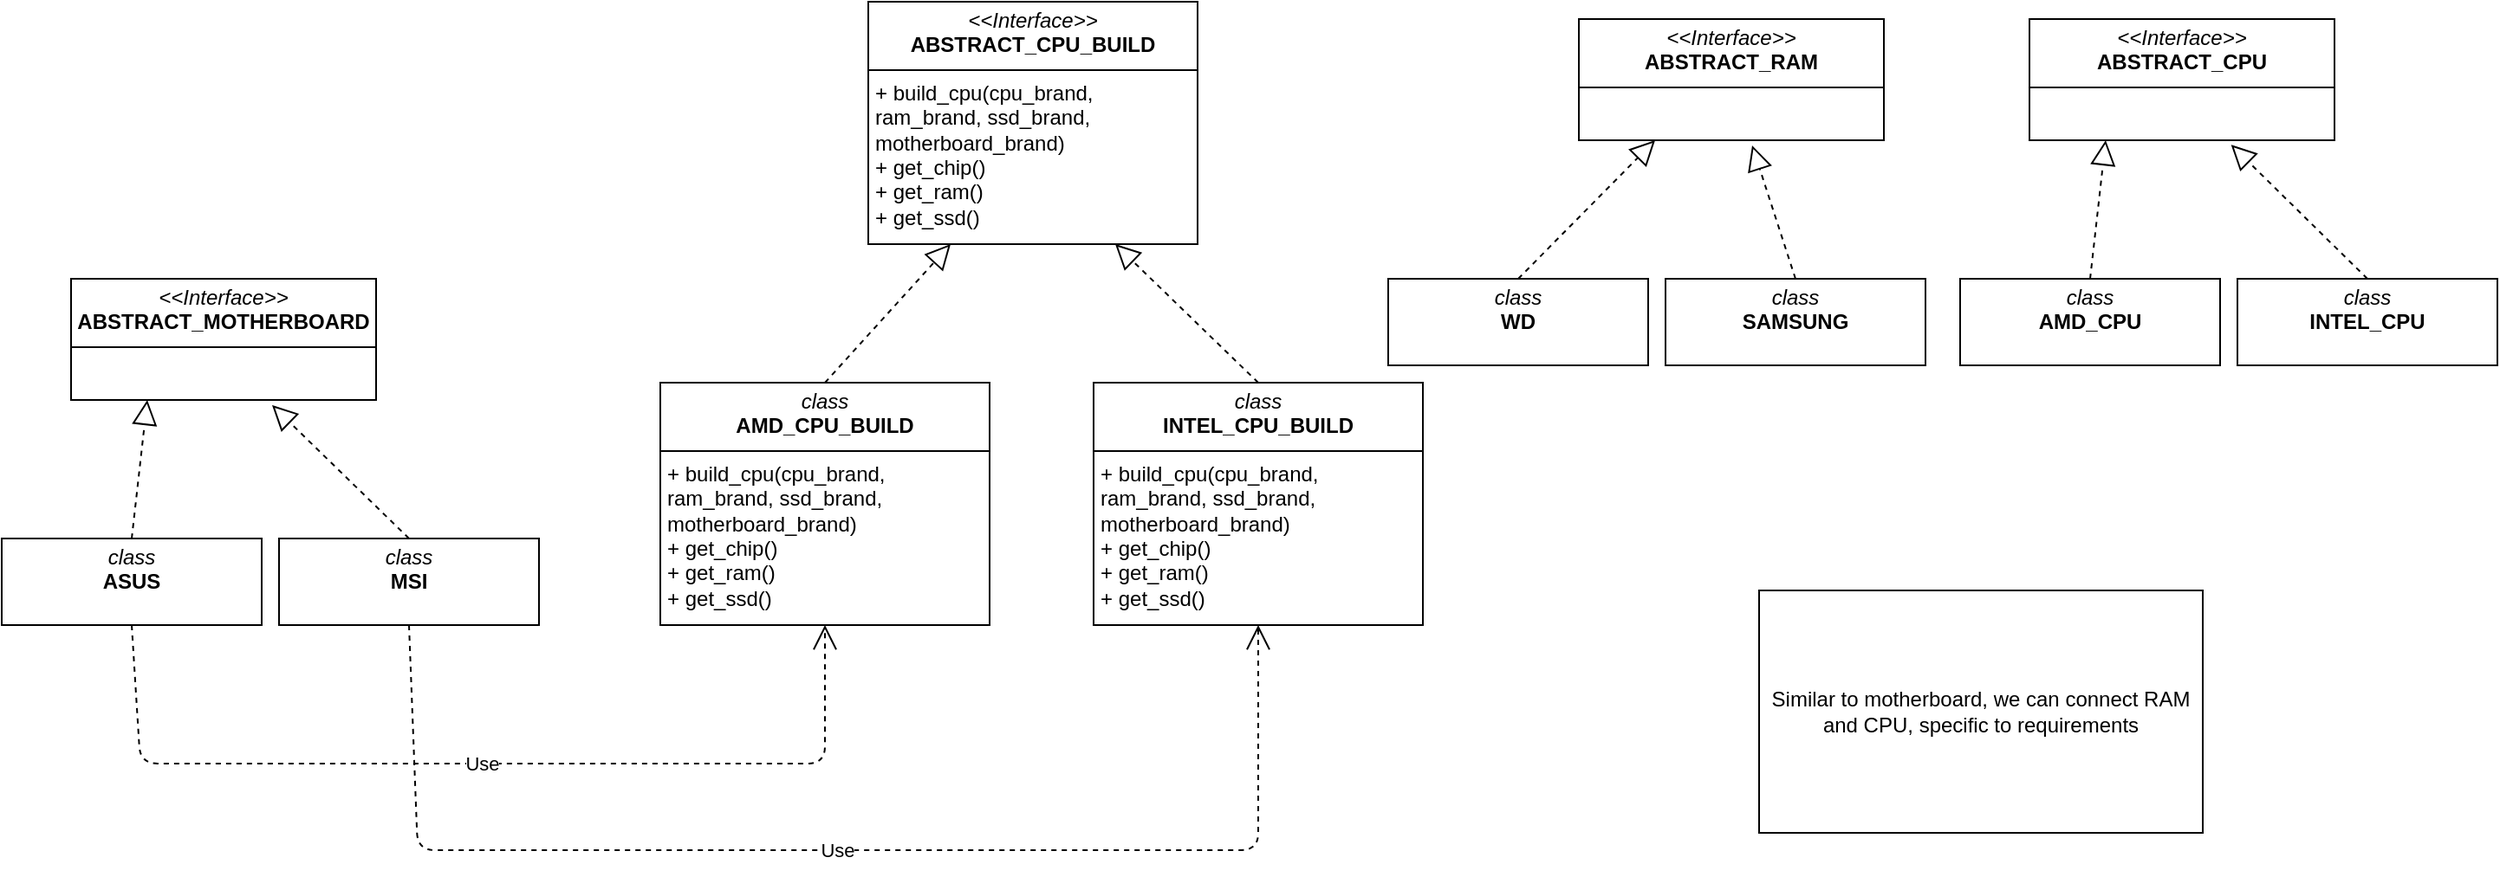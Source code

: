 <mxfile>
    <diagram id="PlHDF_t0ikf-jlP1dqKR" name="Page-1">
        <mxGraphModel dx="2070" dy="912" grid="1" gridSize="10" guides="1" tooltips="1" connect="1" arrows="1" fold="1" page="1" pageScale="1" pageWidth="827" pageHeight="1169" math="0" shadow="0">
            <root>
                <mxCell id="0"/>
                <mxCell id="1" parent="0"/>
                <mxCell id="8" value="&lt;p style=&quot;margin:0px;margin-top:4px;text-align:center;&quot;&gt;&lt;i&gt;&amp;lt;&amp;lt;Interface&amp;gt;&amp;gt;&lt;/i&gt;&lt;br&gt;&lt;b&gt;ABSTRACT_CPU_BUILD&lt;/b&gt;&lt;/p&gt;&lt;hr size=&quot;1&quot; style=&quot;border-style:solid;&quot;&gt;&lt;p style=&quot;margin:0px;margin-left:4px;&quot;&gt;+ build_cpu(cpu_brand, ram_brand, ssd_brand, motherboard_brand)&lt;/p&gt;&lt;p style=&quot;margin:0px;margin-left:4px;&quot;&gt;+ get_chip()&lt;/p&gt;&lt;p style=&quot;margin:0px;margin-left:4px;&quot;&gt;+ get_ram()&lt;/p&gt;&lt;p style=&quot;margin:0px;margin-left:4px;&quot;&gt;+ get_ssd()&lt;/p&gt;" style="verticalAlign=top;align=left;overflow=fill;html=1;whiteSpace=wrap;" vertex="1" parent="1">
                    <mxGeometry x="-160" y="70" width="190" height="140" as="geometry"/>
                </mxCell>
                <mxCell id="9" value="&lt;p style=&quot;margin:0px;margin-top:4px;text-align:center;&quot;&gt;&lt;i&gt;class&lt;/i&gt;&lt;br&gt;&lt;b&gt;AMD_CPU_BUILD&lt;/b&gt;&lt;/p&gt;&lt;hr size=&quot;1&quot; style=&quot;border-style:solid;&quot;&gt;&lt;p style=&quot;margin:0px;margin-left:4px;&quot;&gt;+ build_cpu(cpu_brand, ram_brand, ssd_brand, motherboard_brand)&lt;/p&gt;&lt;p style=&quot;margin:0px;margin-left:4px;&quot;&gt;+ get_chip()&lt;/p&gt;&lt;p style=&quot;margin:0px;margin-left:4px;&quot;&gt;+ get_ram()&lt;/p&gt;&lt;p style=&quot;margin:0px;margin-left:4px;&quot;&gt;+ get_ssd()&lt;/p&gt;" style="verticalAlign=top;align=left;overflow=fill;html=1;whiteSpace=wrap;" vertex="1" parent="1">
                    <mxGeometry x="-280" y="290" width="190" height="140" as="geometry"/>
                </mxCell>
                <mxCell id="10" value="&lt;p style=&quot;margin:0px;margin-top:4px;text-align:center;&quot;&gt;&lt;i&gt;class&lt;/i&gt;&lt;br&gt;&lt;b&gt;INTEL_CPU_BUILD&lt;/b&gt;&lt;/p&gt;&lt;hr size=&quot;1&quot; style=&quot;border-style:solid;&quot;&gt;&lt;p style=&quot;margin:0px;margin-left:4px;&quot;&gt;+ build_cpu(cpu_brand, ram_brand, ssd_brand, motherboard_brand)&lt;/p&gt;&lt;p style=&quot;margin:0px;margin-left:4px;&quot;&gt;+ get_chip()&lt;/p&gt;&lt;p style=&quot;margin:0px;margin-left:4px;&quot;&gt;+ get_ram()&lt;/p&gt;&lt;p style=&quot;margin:0px;margin-left:4px;&quot;&gt;+ get_ssd()&lt;/p&gt;" style="verticalAlign=top;align=left;overflow=fill;html=1;whiteSpace=wrap;" vertex="1" parent="1">
                    <mxGeometry x="-30" y="290" width="190" height="140" as="geometry"/>
                </mxCell>
                <mxCell id="11" value="" style="endArrow=block;dashed=1;endFill=0;endSize=12;html=1;entryX=0.25;entryY=1;entryDx=0;entryDy=0;exitX=0.5;exitY=0;exitDx=0;exitDy=0;" edge="1" parent="1" source="9" target="8">
                    <mxGeometry width="160" relative="1" as="geometry">
                        <mxPoint x="170" y="330" as="sourcePoint"/>
                        <mxPoint x="330" y="330" as="targetPoint"/>
                    </mxGeometry>
                </mxCell>
                <mxCell id="12" value="" style="endArrow=block;dashed=1;endFill=0;endSize=12;html=1;entryX=0.75;entryY=1;entryDx=0;entryDy=0;exitX=0.5;exitY=0;exitDx=0;exitDy=0;" edge="1" parent="1" source="10" target="8">
                    <mxGeometry width="160" relative="1" as="geometry">
                        <mxPoint x="-75" y="300" as="sourcePoint"/>
                        <mxPoint x="-55" y="220" as="targetPoint"/>
                    </mxGeometry>
                </mxCell>
                <mxCell id="13" value="&lt;p style=&quot;margin:0px;margin-top:4px;text-align:center;&quot;&gt;&lt;i&gt;&amp;lt;&amp;lt;Interface&amp;gt;&amp;gt;&lt;/i&gt;&lt;br&gt;&lt;b&gt;ABSTRACT_RAM&lt;/b&gt;&lt;/p&gt;&lt;hr size=&quot;1&quot; style=&quot;border-style:solid;&quot;&gt;&lt;p style=&quot;margin:0px;margin-left:4px;&quot;&gt;&lt;br&gt;&lt;/p&gt;" style="verticalAlign=top;align=left;overflow=fill;html=1;whiteSpace=wrap;" vertex="1" parent="1">
                    <mxGeometry x="250" y="80" width="176" height="70" as="geometry"/>
                </mxCell>
                <mxCell id="14" value="&lt;p style=&quot;margin:0px;margin-top:4px;text-align:center;&quot;&gt;&lt;i&gt;&amp;lt;&amp;lt;Interface&amp;gt;&amp;gt;&lt;/i&gt;&lt;br&gt;&lt;b&gt;ABSTRACT_CPU&lt;/b&gt;&lt;/p&gt;&lt;hr size=&quot;1&quot; style=&quot;border-style:solid;&quot;&gt;&lt;p style=&quot;margin:0px;margin-left:4px;&quot;&gt;&lt;br&gt;&lt;/p&gt;" style="verticalAlign=top;align=left;overflow=fill;html=1;whiteSpace=wrap;" vertex="1" parent="1">
                    <mxGeometry x="510" y="80" width="176" height="70" as="geometry"/>
                </mxCell>
                <mxCell id="15" value="&lt;p style=&quot;margin:0px;margin-top:4px;text-align:center;&quot;&gt;&lt;i&gt;&amp;lt;&amp;lt;Interface&amp;gt;&amp;gt;&lt;/i&gt;&lt;br&gt;&lt;b&gt;ABSTRACT_MOTHERBOARD&lt;/b&gt;&lt;/p&gt;&lt;hr size=&quot;1&quot; style=&quot;border-style:solid;&quot;&gt;&lt;p style=&quot;margin:0px;margin-left:4px;&quot;&gt;&lt;br&gt;&lt;/p&gt;" style="verticalAlign=top;align=left;overflow=fill;html=1;whiteSpace=wrap;" vertex="1" parent="1">
                    <mxGeometry x="-620" y="230" width="176" height="70" as="geometry"/>
                </mxCell>
                <mxCell id="16" value="&lt;p style=&quot;margin:0px;margin-top:4px;text-align:center;&quot;&gt;&lt;i&gt;class&lt;/i&gt;&lt;br&gt;&lt;b&gt;AMD_CPU&lt;/b&gt;&lt;/p&gt;" style="verticalAlign=top;align=left;overflow=fill;html=1;whiteSpace=wrap;" vertex="1" parent="1">
                    <mxGeometry x="470" y="230" width="150" height="50" as="geometry"/>
                </mxCell>
                <mxCell id="17" value="&lt;p style=&quot;margin:0px;margin-top:4px;text-align:center;&quot;&gt;&lt;i&gt;class&lt;/i&gt;&lt;br&gt;&lt;b&gt;INTEL_CPU&lt;/b&gt;&lt;/p&gt;" style="verticalAlign=top;align=left;overflow=fill;html=1;whiteSpace=wrap;" vertex="1" parent="1">
                    <mxGeometry x="630" y="230" width="150" height="50" as="geometry"/>
                </mxCell>
                <mxCell id="18" value="" style="endArrow=block;dashed=1;endFill=0;endSize=12;html=1;entryX=0.25;entryY=1;entryDx=0;entryDy=0;exitX=0.5;exitY=0;exitDx=0;exitDy=0;" edge="1" parent="1" source="16" target="14">
                    <mxGeometry width="160" relative="1" as="geometry">
                        <mxPoint x="540" y="220" as="sourcePoint"/>
                        <mxPoint x="-7" y="220" as="targetPoint"/>
                    </mxGeometry>
                </mxCell>
                <mxCell id="21" value="" style="endArrow=block;dashed=1;endFill=0;endSize=12;html=1;entryX=0.661;entryY=1.037;entryDx=0;entryDy=0;exitX=0.5;exitY=0;exitDx=0;exitDy=0;entryPerimeter=0;" edge="1" parent="1" source="17" target="14">
                    <mxGeometry width="160" relative="1" as="geometry">
                        <mxPoint x="555" y="240" as="sourcePoint"/>
                        <mxPoint x="564" y="160" as="targetPoint"/>
                    </mxGeometry>
                </mxCell>
                <mxCell id="22" value="&lt;p style=&quot;margin:0px;margin-top:4px;text-align:center;&quot;&gt;&lt;i&gt;class&lt;/i&gt;&lt;br&gt;&lt;b&gt;ASUS&lt;/b&gt;&lt;/p&gt;" style="verticalAlign=top;align=left;overflow=fill;html=1;whiteSpace=wrap;" vertex="1" parent="1">
                    <mxGeometry x="-660" y="380" width="150" height="50" as="geometry"/>
                </mxCell>
                <mxCell id="23" value="&lt;p style=&quot;margin:0px;margin-top:4px;text-align:center;&quot;&gt;&lt;i&gt;class&lt;/i&gt;&lt;br&gt;&lt;b&gt;MSI&lt;/b&gt;&lt;/p&gt;" style="verticalAlign=top;align=left;overflow=fill;html=1;whiteSpace=wrap;" vertex="1" parent="1">
                    <mxGeometry x="-500" y="380" width="150" height="50" as="geometry"/>
                </mxCell>
                <mxCell id="24" value="" style="endArrow=block;dashed=1;endFill=0;endSize=12;html=1;entryX=0.25;entryY=1;entryDx=0;entryDy=0;exitX=0.5;exitY=0;exitDx=0;exitDy=0;" edge="1" parent="1" source="22">
                    <mxGeometry width="160" relative="1" as="geometry">
                        <mxPoint x="-590" y="370" as="sourcePoint"/>
                        <mxPoint x="-576" y="300" as="targetPoint"/>
                    </mxGeometry>
                </mxCell>
                <mxCell id="25" value="" style="endArrow=block;dashed=1;endFill=0;endSize=12;html=1;entryX=0.661;entryY=1.037;entryDx=0;entryDy=0;exitX=0.5;exitY=0;exitDx=0;exitDy=0;entryPerimeter=0;" edge="1" parent="1" source="23">
                    <mxGeometry width="160" relative="1" as="geometry">
                        <mxPoint x="-575" y="390" as="sourcePoint"/>
                        <mxPoint x="-504" y="303" as="targetPoint"/>
                    </mxGeometry>
                </mxCell>
                <mxCell id="26" value="&lt;p style=&quot;margin:0px;margin-top:4px;text-align:center;&quot;&gt;&lt;i&gt;class&lt;/i&gt;&lt;br&gt;&lt;b&gt;WD&lt;/b&gt;&lt;/p&gt;" style="verticalAlign=top;align=left;overflow=fill;html=1;whiteSpace=wrap;" vertex="1" parent="1">
                    <mxGeometry x="140" y="230" width="150" height="50" as="geometry"/>
                </mxCell>
                <mxCell id="27" value="&lt;p style=&quot;margin:0px;margin-top:4px;text-align:center;&quot;&gt;&lt;i&gt;class&lt;/i&gt;&lt;br&gt;&lt;b&gt;SAMSUNG&lt;/b&gt;&lt;/p&gt;" style="verticalAlign=top;align=left;overflow=fill;html=1;whiteSpace=wrap;" vertex="1" parent="1">
                    <mxGeometry x="300" y="230" width="150" height="50" as="geometry"/>
                </mxCell>
                <mxCell id="28" value="" style="endArrow=block;dashed=1;endFill=0;endSize=12;html=1;entryX=0.25;entryY=1;entryDx=0;entryDy=0;exitX=0.5;exitY=0;exitDx=0;exitDy=0;" edge="1" parent="1" source="26" target="13">
                    <mxGeometry width="160" relative="1" as="geometry">
                        <mxPoint x="210" y="220" as="sourcePoint"/>
                        <mxPoint x="224" y="150" as="targetPoint"/>
                    </mxGeometry>
                </mxCell>
                <mxCell id="29" value="" style="endArrow=block;dashed=1;endFill=0;endSize=12;html=1;exitX=0.5;exitY=0;exitDx=0;exitDy=0;" edge="1" parent="1" source="27">
                    <mxGeometry width="160" relative="1" as="geometry">
                        <mxPoint x="225" y="240" as="sourcePoint"/>
                        <mxPoint x="350" y="153" as="targetPoint"/>
                    </mxGeometry>
                </mxCell>
                <mxCell id="31" value="Use" style="endArrow=open;endSize=12;dashed=1;html=1;exitX=0.5;exitY=1;exitDx=0;exitDy=0;entryX=0.5;entryY=1;entryDx=0;entryDy=0;" edge="1" parent="1" source="22" target="9">
                    <mxGeometry width="160" relative="1" as="geometry">
                        <mxPoint x="-440" y="560" as="sourcePoint"/>
                        <mxPoint x="-170" y="510" as="targetPoint"/>
                        <Array as="points">
                            <mxPoint x="-580" y="510"/>
                            <mxPoint x="-185" y="510"/>
                        </Array>
                    </mxGeometry>
                </mxCell>
                <mxCell id="32" value="Use" style="endArrow=open;endSize=12;dashed=1;html=1;exitX=0.5;exitY=1;exitDx=0;exitDy=0;entryX=0.5;entryY=1;entryDx=0;entryDy=0;" edge="1" parent="1" source="23" target="10">
                    <mxGeometry width="160" relative="1" as="geometry">
                        <mxPoint x="-575" y="440" as="sourcePoint"/>
                        <mxPoint x="-175" y="440" as="targetPoint"/>
                        <Array as="points">
                            <mxPoint x="-420" y="560"/>
                            <mxPoint x="65" y="560"/>
                        </Array>
                    </mxGeometry>
                </mxCell>
                <mxCell id="33" value="Similar to motherboard, we can connect RAM and CPU, specific to requirements" style="rounded=0;whiteSpace=wrap;html=1;" vertex="1" parent="1">
                    <mxGeometry x="354" y="410" width="256" height="140" as="geometry"/>
                </mxCell>
            </root>
        </mxGraphModel>
    </diagram>
</mxfile>